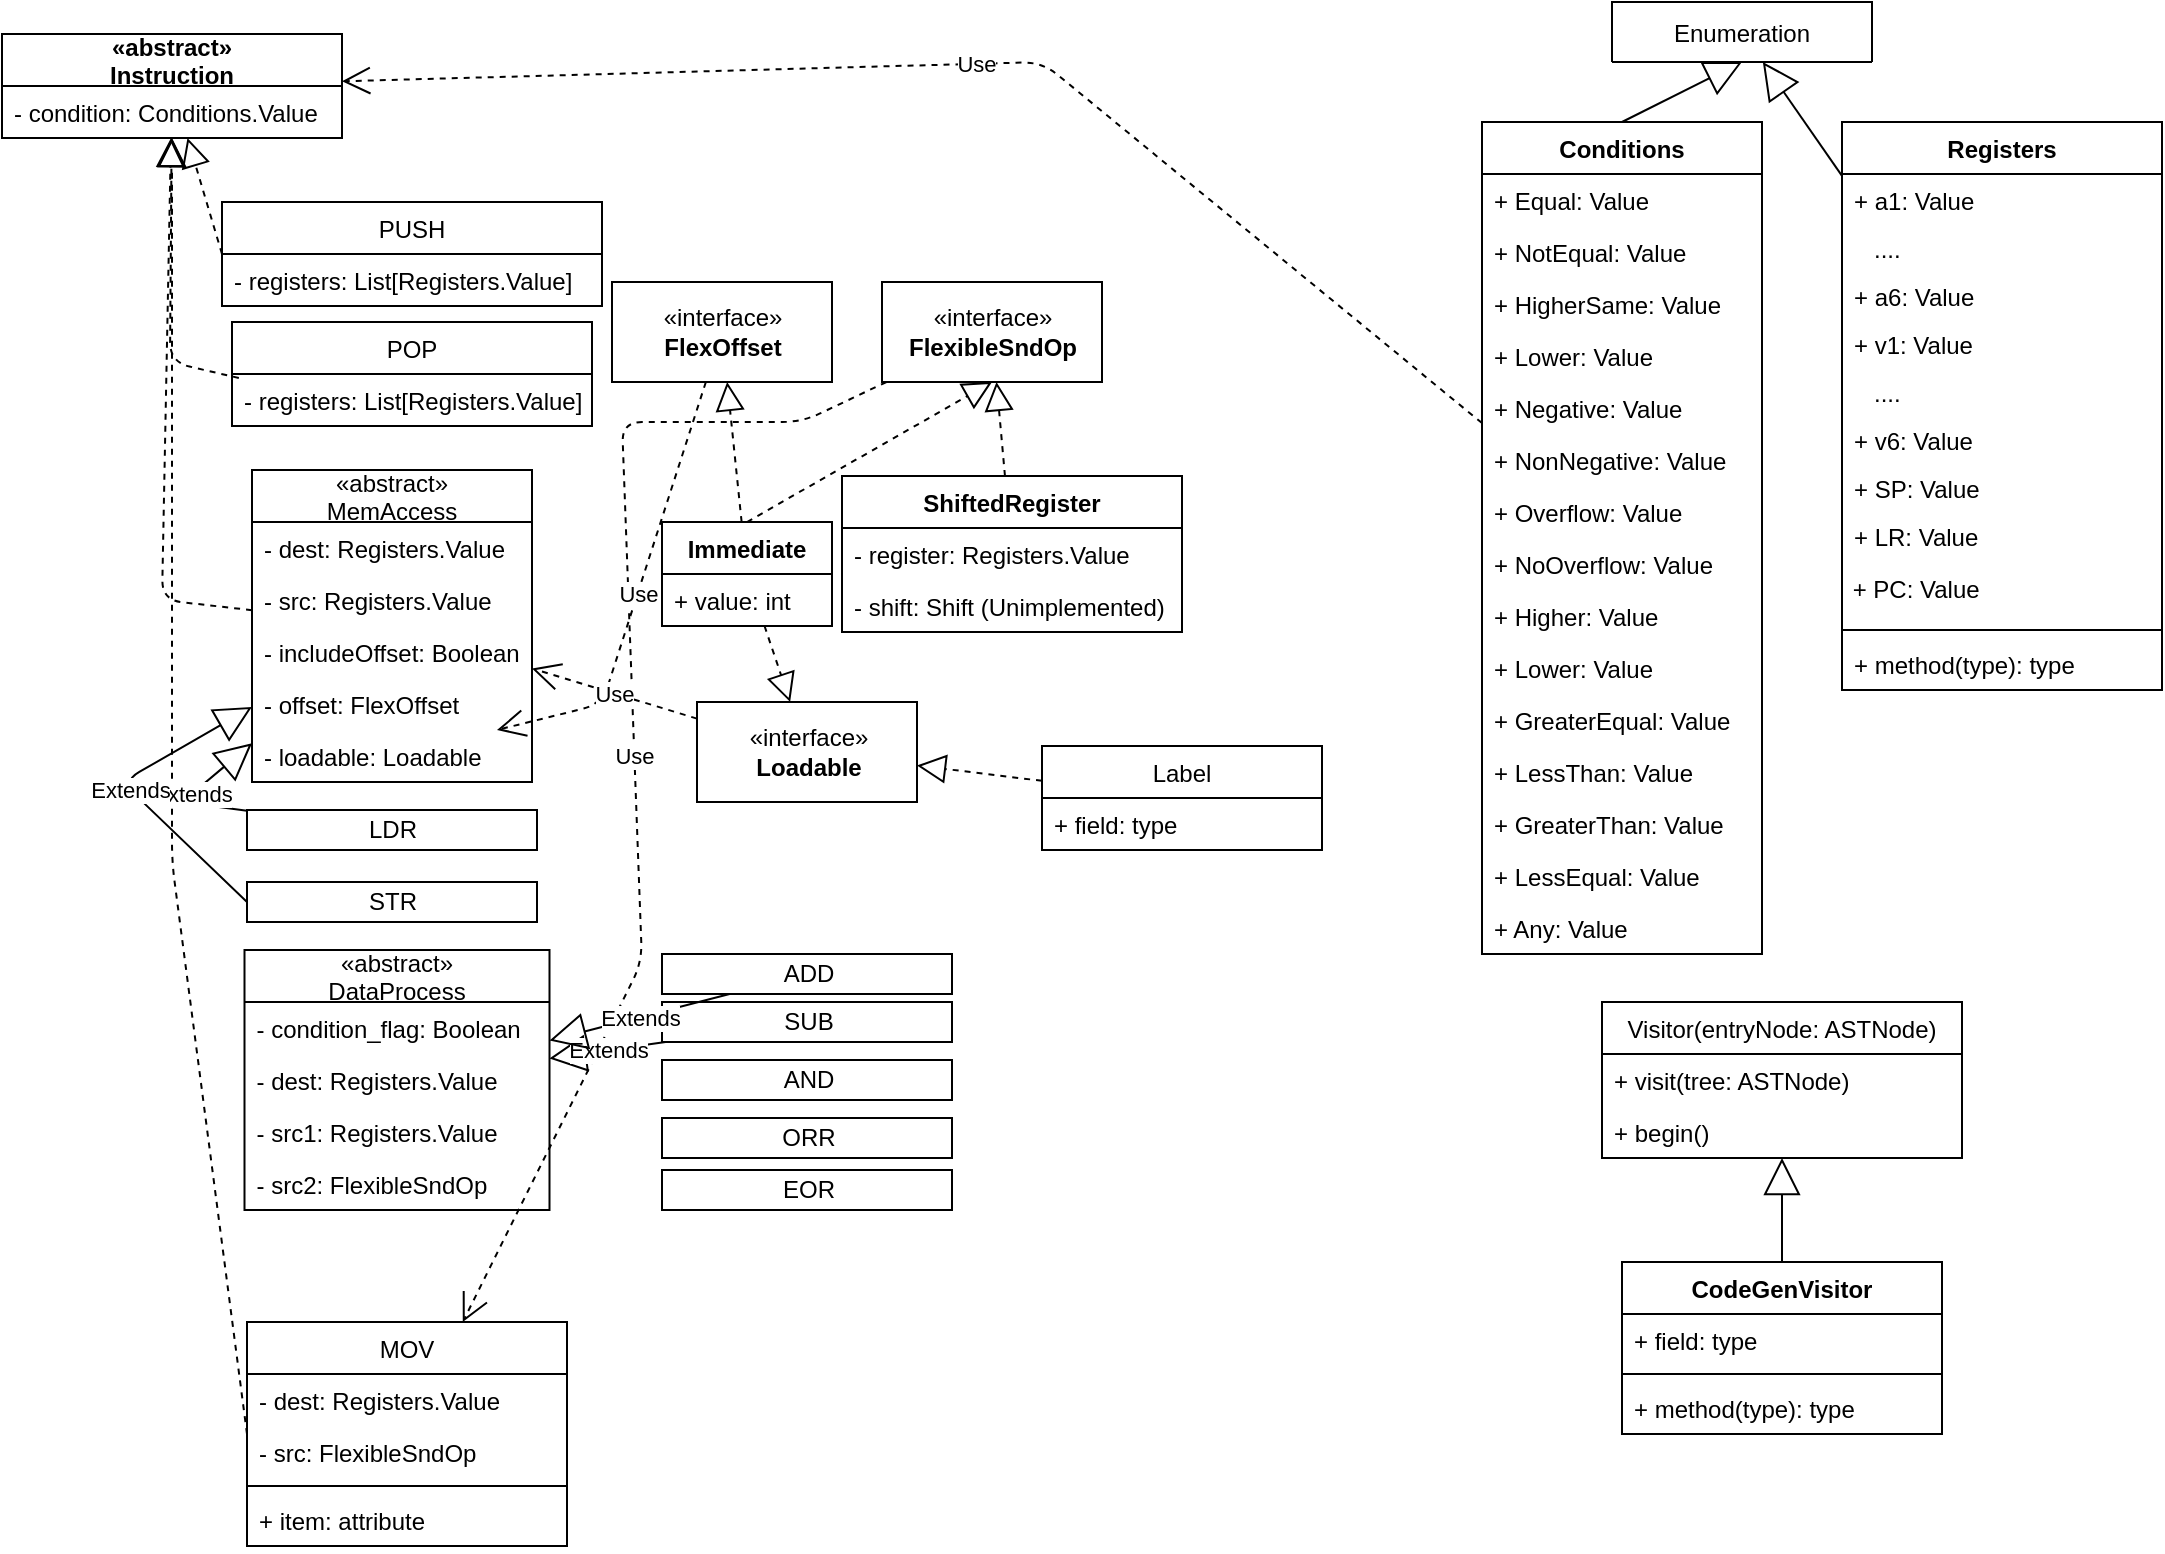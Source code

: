 <mxfile version="12.7.0" type="device"><diagram id="C5RBs43oDa-KdzZeNtuy" name="Page-1"><mxGraphModel dx="1355" dy="725" grid="1" gridSize="10" guides="1" tooltips="1" connect="1" arrows="1" fold="1" page="1" pageScale="1" pageWidth="1654" pageHeight="1169" math="0" shadow="0"><root><mxCell id="WIyWlLk6GJQsqaUBKTNV-0"/><mxCell id="WIyWlLk6GJQsqaUBKTNV-1" parent="WIyWlLk6GJQsqaUBKTNV-0"/><mxCell id="_o6cp8vwqHWBX1UMUUxe-0" value="CodeGenVisitor" style="swimlane;fontStyle=1;align=center;verticalAlign=top;childLayout=stackLayout;horizontal=1;startSize=26;horizontalStack=0;resizeParent=1;resizeParentMax=0;resizeLast=0;collapsible=1;marginBottom=0;" parent="WIyWlLk6GJQsqaUBKTNV-1" vertex="1"><mxGeometry x="810" y="640" width="160" height="86" as="geometry"/></mxCell><mxCell id="_o6cp8vwqHWBX1UMUUxe-1" value="+ field: type" style="text;strokeColor=none;fillColor=none;align=left;verticalAlign=top;spacingLeft=4;spacingRight=4;overflow=hidden;rotatable=0;points=[[0,0.5],[1,0.5]];portConstraint=eastwest;" parent="_o6cp8vwqHWBX1UMUUxe-0" vertex="1"><mxGeometry y="26" width="160" height="26" as="geometry"/></mxCell><mxCell id="_o6cp8vwqHWBX1UMUUxe-2" value="" style="line;strokeWidth=1;fillColor=none;align=left;verticalAlign=middle;spacingTop=-1;spacingLeft=3;spacingRight=3;rotatable=0;labelPosition=right;points=[];portConstraint=eastwest;" parent="_o6cp8vwqHWBX1UMUUxe-0" vertex="1"><mxGeometry y="52" width="160" height="8" as="geometry"/></mxCell><mxCell id="_o6cp8vwqHWBX1UMUUxe-3" value="+ method(type): type" style="text;strokeColor=none;fillColor=none;align=left;verticalAlign=top;spacingLeft=4;spacingRight=4;overflow=hidden;rotatable=0;points=[[0,0.5],[1,0.5]];portConstraint=eastwest;" parent="_o6cp8vwqHWBX1UMUUxe-0" vertex="1"><mxGeometry y="60" width="160" height="26" as="geometry"/></mxCell><mxCell id="_o6cp8vwqHWBX1UMUUxe-4" value="Visitor(entryNode: ASTNode)" style="swimlane;fontStyle=0;childLayout=stackLayout;horizontal=1;startSize=26;fillColor=none;horizontalStack=0;resizeParent=1;resizeParentMax=0;resizeLast=0;collapsible=1;marginBottom=0;" parent="WIyWlLk6GJQsqaUBKTNV-1" vertex="1"><mxGeometry x="800" y="510" width="180" height="78" as="geometry"/></mxCell><mxCell id="_o6cp8vwqHWBX1UMUUxe-5" value="+ visit(tree: ASTNode)" style="text;strokeColor=none;fillColor=none;align=left;verticalAlign=top;spacingLeft=4;spacingRight=4;overflow=hidden;rotatable=0;points=[[0,0.5],[1,0.5]];portConstraint=eastwest;" parent="_o6cp8vwqHWBX1UMUUxe-4" vertex="1"><mxGeometry y="26" width="180" height="26" as="geometry"/></mxCell><mxCell id="_o6cp8vwqHWBX1UMUUxe-6" value="+ begin()" style="text;strokeColor=none;fillColor=none;align=left;verticalAlign=top;spacingLeft=4;spacingRight=4;overflow=hidden;rotatable=0;points=[[0,0.5],[1,0.5]];portConstraint=eastwest;" parent="_o6cp8vwqHWBX1UMUUxe-4" vertex="1"><mxGeometry y="52" width="180" height="26" as="geometry"/></mxCell><mxCell id="_o6cp8vwqHWBX1UMUUxe-9" value="" style="endArrow=block;endSize=16;endFill=0;html=1;exitX=0.5;exitY=0;exitDx=0;exitDy=0;" parent="WIyWlLk6GJQsqaUBKTNV-1" source="_o6cp8vwqHWBX1UMUUxe-0" target="_o6cp8vwqHWBX1UMUUxe-6" edge="1"><mxGeometry width="160" relative="1" as="geometry"><mxPoint x="390" y="270" as="sourcePoint"/><mxPoint x="300" y="430" as="targetPoint"/></mxGeometry></mxCell><mxCell id="_o6cp8vwqHWBX1UMUUxe-14" value="Registers" style="swimlane;fontStyle=1;align=center;verticalAlign=top;childLayout=stackLayout;horizontal=1;startSize=26;horizontalStack=0;resizeParent=1;resizeParentMax=0;resizeLast=0;collapsible=1;marginBottom=0;" parent="WIyWlLk6GJQsqaUBKTNV-1" vertex="1"><mxGeometry x="920" y="70" width="160" height="284" as="geometry"/></mxCell><mxCell id="_o6cp8vwqHWBX1UMUUxe-15" value="+ a1: Value" style="text;strokeColor=none;fillColor=none;align=left;verticalAlign=top;spacingLeft=4;spacingRight=4;overflow=hidden;rotatable=0;points=[[0,0.5],[1,0.5]];portConstraint=eastwest;" parent="_o6cp8vwqHWBX1UMUUxe-14" vertex="1"><mxGeometry y="26" width="160" height="24" as="geometry"/></mxCell><mxCell id="_o6cp8vwqHWBX1UMUUxe-28" value="   ...." style="text;strokeColor=none;fillColor=none;align=left;verticalAlign=top;spacingLeft=4;spacingRight=4;overflow=hidden;rotatable=0;points=[[0,0.5],[1,0.5]];portConstraint=eastwest;" parent="_o6cp8vwqHWBX1UMUUxe-14" vertex="1"><mxGeometry y="50" width="160" height="24" as="geometry"/></mxCell><mxCell id="_o6cp8vwqHWBX1UMUUxe-26" value="+ a6: Value" style="text;strokeColor=none;fillColor=none;align=left;verticalAlign=top;spacingLeft=4;spacingRight=4;overflow=hidden;rotatable=0;points=[[0,0.5],[1,0.5]];portConstraint=eastwest;" parent="_o6cp8vwqHWBX1UMUUxe-14" vertex="1"><mxGeometry y="74" width="160" height="24" as="geometry"/></mxCell><mxCell id="_o6cp8vwqHWBX1UMUUxe-29" value="+ v1: Value" style="text;strokeColor=none;fillColor=none;align=left;verticalAlign=top;spacingLeft=4;spacingRight=4;overflow=hidden;rotatable=0;points=[[0,0.5],[1,0.5]];portConstraint=eastwest;" parent="_o6cp8vwqHWBX1UMUUxe-14" vertex="1"><mxGeometry y="98" width="160" height="24" as="geometry"/></mxCell><mxCell id="_o6cp8vwqHWBX1UMUUxe-25" value="   ...." style="text;strokeColor=none;fillColor=none;align=left;verticalAlign=top;spacingLeft=4;spacingRight=4;overflow=hidden;rotatable=0;points=[[0,0.5],[1,0.5]];portConstraint=eastwest;" parent="_o6cp8vwqHWBX1UMUUxe-14" vertex="1"><mxGeometry y="122" width="160" height="24" as="geometry"/></mxCell><mxCell id="_o6cp8vwqHWBX1UMUUxe-27" value="+ v6: Value" style="text;strokeColor=none;fillColor=none;align=left;verticalAlign=top;spacingLeft=4;spacingRight=4;overflow=hidden;rotatable=0;points=[[0,0.5],[1,0.5]];portConstraint=eastwest;" parent="_o6cp8vwqHWBX1UMUUxe-14" vertex="1"><mxGeometry y="146" width="160" height="24" as="geometry"/></mxCell><mxCell id="_o6cp8vwqHWBX1UMUUxe-30" value="+ SP: Value" style="text;strokeColor=none;fillColor=none;align=left;verticalAlign=top;spacingLeft=4;spacingRight=4;overflow=hidden;rotatable=0;points=[[0,0.5],[1,0.5]];portConstraint=eastwest;" parent="_o6cp8vwqHWBX1UMUUxe-14" vertex="1"><mxGeometry y="170" width="160" height="24" as="geometry"/></mxCell><mxCell id="_o6cp8vwqHWBX1UMUUxe-36" value="+ LR: Value" style="text;strokeColor=none;fillColor=none;align=left;verticalAlign=top;spacingLeft=4;spacingRight=4;overflow=hidden;rotatable=0;points=[[0,0.5],[1,0.5]];portConstraint=eastwest;" parent="_o6cp8vwqHWBX1UMUUxe-14" vertex="1"><mxGeometry y="194" width="160" height="26" as="geometry"/></mxCell><mxCell id="_o6cp8vwqHWBX1UMUUxe-37" value="&amp;nbsp;+ PC: Value" style="text;html=1;" parent="_o6cp8vwqHWBX1UMUUxe-14" vertex="1"><mxGeometry y="220" width="160" height="30" as="geometry"/></mxCell><mxCell id="_o6cp8vwqHWBX1UMUUxe-16" value="" style="line;strokeWidth=1;fillColor=none;align=left;verticalAlign=middle;spacingTop=-1;spacingLeft=3;spacingRight=3;rotatable=0;labelPosition=right;points=[];portConstraint=eastwest;" parent="_o6cp8vwqHWBX1UMUUxe-14" vertex="1"><mxGeometry y="250" width="160" height="8" as="geometry"/></mxCell><mxCell id="_o6cp8vwqHWBX1UMUUxe-17" value="+ method(type): type" style="text;strokeColor=none;fillColor=none;align=left;verticalAlign=top;spacingLeft=4;spacingRight=4;overflow=hidden;rotatable=0;points=[[0,0.5],[1,0.5]];portConstraint=eastwest;" parent="_o6cp8vwqHWBX1UMUUxe-14" vertex="1"><mxGeometry y="258" width="160" height="26" as="geometry"/></mxCell><mxCell id="_o6cp8vwqHWBX1UMUUxe-18" value="Enumeration" style="swimlane;fontStyle=0;childLayout=stackLayout;horizontal=1;startSize=52;fillColor=none;horizontalStack=0;resizeParent=1;resizeParentMax=0;resizeLast=0;collapsible=1;marginBottom=0;" parent="WIyWlLk6GJQsqaUBKTNV-1" vertex="1"><mxGeometry x="805" y="10" width="130" height="30" as="geometry"><mxRectangle x="585" y="124" width="100" height="52" as="alternateBounds"/></mxGeometry></mxCell><mxCell id="_o6cp8vwqHWBX1UMUUxe-22" value="" style="endArrow=block;endSize=16;endFill=0;html=1;" parent="WIyWlLk6GJQsqaUBKTNV-1" source="_o6cp8vwqHWBX1UMUUxe-14" target="_o6cp8vwqHWBX1UMUUxe-18" edge="1"><mxGeometry width="160" relative="1" as="geometry"><mxPoint x="669.5" y="221" as="sourcePoint"/><mxPoint x="720" y="190" as="targetPoint"/></mxGeometry></mxCell><mxCell id="_o6cp8vwqHWBX1UMUUxe-32" value="PUSH" style="swimlane;fontStyle=0;childLayout=stackLayout;horizontal=1;startSize=26;fillColor=none;horizontalStack=0;resizeParent=1;resizeParentMax=0;resizeLast=0;collapsible=1;marginBottom=0;" parent="WIyWlLk6GJQsqaUBKTNV-1" vertex="1"><mxGeometry x="110" y="110" width="190" height="52" as="geometry"/></mxCell><mxCell id="_o6cp8vwqHWBX1UMUUxe-33" value="- registers: List[Registers.Value]" style="text;strokeColor=none;fillColor=none;align=left;verticalAlign=top;spacingLeft=4;spacingRight=4;overflow=hidden;rotatable=0;points=[[0,0.5],[1,0.5]];portConstraint=eastwest;" parent="_o6cp8vwqHWBX1UMUUxe-32" vertex="1"><mxGeometry y="26" width="190" height="26" as="geometry"/></mxCell><mxCell id="_o6cp8vwqHWBX1UMUUxe-47" value="" style="endArrow=block;dashed=1;endFill=0;endSize=12;html=1;exitX=0;exitY=0.5;exitDx=0;exitDy=0;" parent="WIyWlLk6GJQsqaUBKTNV-1" source="_o6cp8vwqHWBX1UMUUxe-32" target="_o6cp8vwqHWBX1UMUUxe-86" edge="1"><mxGeometry width="160" relative="1" as="geometry"><mxPoint x="100" y="255" as="sourcePoint"/><mxPoint x="71.96" y="103.012" as="targetPoint"/><Array as="points"/></mxGeometry></mxCell><mxCell id="_o6cp8vwqHWBX1UMUUxe-55" value="" style="endArrow=block;dashed=1;endFill=0;endSize=12;html=1;exitX=0.019;exitY=0.077;exitDx=0;exitDy=0;exitPerimeter=0;" parent="WIyWlLk6GJQsqaUBKTNV-1" source="_o6cp8vwqHWBX1UMUUxe-58" target="_o6cp8vwqHWBX1UMUUxe-86" edge="1"><mxGeometry width="160" relative="1" as="geometry"><mxPoint x="65" y="380" as="sourcePoint"/><mxPoint x="70" y="104" as="targetPoint"/><Array as="points"><mxPoint x="84" y="190"/></Array></mxGeometry></mxCell><mxCell id="_o6cp8vwqHWBX1UMUUxe-57" value="POP" style="swimlane;fontStyle=0;childLayout=stackLayout;horizontal=1;startSize=26;fillColor=none;horizontalStack=0;resizeParent=1;resizeParentMax=0;resizeLast=0;collapsible=1;marginBottom=0;" parent="WIyWlLk6GJQsqaUBKTNV-1" vertex="1"><mxGeometry x="115" y="170" width="180" height="52" as="geometry"/></mxCell><mxCell id="_o6cp8vwqHWBX1UMUUxe-58" value="- registers: List[Registers.Value]" style="text;strokeColor=none;fillColor=none;align=left;verticalAlign=top;spacingLeft=4;spacingRight=4;overflow=hidden;rotatable=0;points=[[0,0.5],[1,0.5]];portConstraint=eastwest;" parent="_o6cp8vwqHWBX1UMUUxe-57" vertex="1"><mxGeometry y="26" width="180" height="26" as="geometry"/></mxCell><mxCell id="_o6cp8vwqHWBX1UMUUxe-59" value="MOV" style="swimlane;fontStyle=0;childLayout=stackLayout;horizontal=1;startSize=26;fillColor=none;horizontalStack=0;resizeParent=1;resizeParentMax=0;resizeLast=0;collapsible=1;marginBottom=0;" parent="WIyWlLk6GJQsqaUBKTNV-1" vertex="1"><mxGeometry x="122.5" y="670" width="160" height="112" as="geometry"/></mxCell><mxCell id="_o6cp8vwqHWBX1UMUUxe-62" value="- dest: Registers.Value" style="text;strokeColor=none;fillColor=none;align=left;verticalAlign=top;spacingLeft=4;spacingRight=4;overflow=hidden;rotatable=0;points=[[0,0.5],[1,0.5]];portConstraint=eastwest;" parent="_o6cp8vwqHWBX1UMUUxe-59" vertex="1"><mxGeometry y="26" width="160" height="26" as="geometry"/></mxCell><mxCell id="_o6cp8vwqHWBX1UMUUxe-60" value="- src: FlexibleSndOp" style="text;strokeColor=none;fillColor=none;align=left;verticalAlign=top;spacingLeft=4;spacingRight=4;overflow=hidden;rotatable=0;points=[[0,0.5],[1,0.5]];portConstraint=eastwest;" parent="_o6cp8vwqHWBX1UMUUxe-59" vertex="1"><mxGeometry y="52" width="160" height="26" as="geometry"/></mxCell><mxCell id="_o6cp8vwqHWBX1UMUUxe-66" value="" style="line;strokeWidth=1;fillColor=none;align=left;verticalAlign=middle;spacingTop=-1;spacingLeft=3;spacingRight=3;rotatable=0;labelPosition=right;points=[];portConstraint=eastwest;" parent="_o6cp8vwqHWBX1UMUUxe-59" vertex="1"><mxGeometry y="78" width="160" height="8" as="geometry"/></mxCell><mxCell id="_o6cp8vwqHWBX1UMUUxe-67" value="+ item: attribute" style="text;strokeColor=none;fillColor=none;align=left;verticalAlign=top;spacingLeft=4;spacingRight=4;overflow=hidden;rotatable=0;points=[[0,0.5],[1,0.5]];portConstraint=eastwest;" parent="_o6cp8vwqHWBX1UMUUxe-59" vertex="1"><mxGeometry y="86" width="160" height="26" as="geometry"/></mxCell><mxCell id="_o6cp8vwqHWBX1UMUUxe-61" value="" style="endArrow=block;dashed=1;endFill=0;endSize=12;html=1;exitX=0;exitY=0.5;exitDx=0;exitDy=0;" parent="WIyWlLk6GJQsqaUBKTNV-1" source="_o6cp8vwqHWBX1UMUUxe-59" target="_o6cp8vwqHWBX1UMUUxe-86" edge="1"><mxGeometry width="160" relative="1" as="geometry"><mxPoint x="10" y="440" as="sourcePoint"/><mxPoint x="69.02" y="110.006" as="targetPoint"/><Array as="points"><mxPoint x="85" y="440"/></Array></mxGeometry></mxCell><mxCell id="_o6cp8vwqHWBX1UMUUxe-64" value="«interface»&lt;br&gt;&lt;b&gt;FlexibleSndOp&lt;/b&gt;" style="html=1;" parent="WIyWlLk6GJQsqaUBKTNV-1" vertex="1"><mxGeometry x="440" y="150" width="110" height="50" as="geometry"/></mxCell><mxCell id="_o6cp8vwqHWBX1UMUUxe-68" value="Conditions" style="swimlane;fontStyle=1;childLayout=stackLayout;horizontal=1;startSize=26;fillColor=none;horizontalStack=0;resizeParent=1;resizeParentMax=0;resizeLast=0;collapsible=1;marginBottom=0;" parent="WIyWlLk6GJQsqaUBKTNV-1" vertex="1"><mxGeometry x="740" y="70" width="140" height="416" as="geometry"/></mxCell><mxCell id="_o6cp8vwqHWBX1UMUUxe-69" value="+ Equal: Value" style="text;strokeColor=none;fillColor=none;align=left;verticalAlign=top;spacingLeft=4;spacingRight=4;overflow=hidden;rotatable=0;points=[[0,0.5],[1,0.5]];portConstraint=eastwest;" parent="_o6cp8vwqHWBX1UMUUxe-68" vertex="1"><mxGeometry y="26" width="140" height="26" as="geometry"/></mxCell><mxCell id="_o6cp8vwqHWBX1UMUUxe-70" value="+ NotEqual: Value" style="text;strokeColor=none;fillColor=none;align=left;verticalAlign=top;spacingLeft=4;spacingRight=4;overflow=hidden;rotatable=0;points=[[0,0.5],[1,0.5]];portConstraint=eastwest;" parent="_o6cp8vwqHWBX1UMUUxe-68" vertex="1"><mxGeometry y="52" width="140" height="26" as="geometry"/></mxCell><mxCell id="_o6cp8vwqHWBX1UMUUxe-71" value="+ HigherSame: Value" style="text;strokeColor=none;fillColor=none;align=left;verticalAlign=top;spacingLeft=4;spacingRight=4;overflow=hidden;rotatable=0;points=[[0,0.5],[1,0.5]];portConstraint=eastwest;" parent="_o6cp8vwqHWBX1UMUUxe-68" vertex="1"><mxGeometry y="78" width="140" height="26" as="geometry"/></mxCell><mxCell id="_o6cp8vwqHWBX1UMUUxe-74" value="+ Lower: Value" style="text;strokeColor=none;fillColor=none;align=left;verticalAlign=top;spacingLeft=4;spacingRight=4;overflow=hidden;rotatable=0;points=[[0,0.5],[1,0.5]];portConstraint=eastwest;" parent="_o6cp8vwqHWBX1UMUUxe-68" vertex="1"><mxGeometry y="104" width="140" height="26" as="geometry"/></mxCell><mxCell id="_o6cp8vwqHWBX1UMUUxe-75" value="+ Negative: Value" style="text;strokeColor=none;fillColor=none;align=left;verticalAlign=top;spacingLeft=4;spacingRight=4;overflow=hidden;rotatable=0;points=[[0,0.5],[1,0.5]];portConstraint=eastwest;" parent="_o6cp8vwqHWBX1UMUUxe-68" vertex="1"><mxGeometry y="130" width="140" height="26" as="geometry"/></mxCell><mxCell id="_o6cp8vwqHWBX1UMUUxe-76" value="+ NonNegative: Value" style="text;strokeColor=none;fillColor=none;align=left;verticalAlign=top;spacingLeft=4;spacingRight=4;overflow=hidden;rotatable=0;points=[[0,0.5],[1,0.5]];portConstraint=eastwest;" parent="_o6cp8vwqHWBX1UMUUxe-68" vertex="1"><mxGeometry y="156" width="140" height="26" as="geometry"/></mxCell><mxCell id="_o6cp8vwqHWBX1UMUUxe-77" value="+ Overflow: Value" style="text;strokeColor=none;fillColor=none;align=left;verticalAlign=top;spacingLeft=4;spacingRight=4;overflow=hidden;rotatable=0;points=[[0,0.5],[1,0.5]];portConstraint=eastwest;" parent="_o6cp8vwqHWBX1UMUUxe-68" vertex="1"><mxGeometry y="182" width="140" height="26" as="geometry"/></mxCell><mxCell id="_o6cp8vwqHWBX1UMUUxe-78" value="+ NoOverflow: Value" style="text;strokeColor=none;fillColor=none;align=left;verticalAlign=top;spacingLeft=4;spacingRight=4;overflow=hidden;rotatable=0;points=[[0,0.5],[1,0.5]];portConstraint=eastwest;" parent="_o6cp8vwqHWBX1UMUUxe-68" vertex="1"><mxGeometry y="208" width="140" height="26" as="geometry"/></mxCell><mxCell id="_o6cp8vwqHWBX1UMUUxe-79" value="+ Higher: Value" style="text;strokeColor=none;fillColor=none;align=left;verticalAlign=top;spacingLeft=4;spacingRight=4;overflow=hidden;rotatable=0;points=[[0,0.5],[1,0.5]];portConstraint=eastwest;" parent="_o6cp8vwqHWBX1UMUUxe-68" vertex="1"><mxGeometry y="234" width="140" height="26" as="geometry"/></mxCell><mxCell id="_o6cp8vwqHWBX1UMUUxe-80" value="+ Lower: Value" style="text;strokeColor=none;fillColor=none;align=left;verticalAlign=top;spacingLeft=4;spacingRight=4;overflow=hidden;rotatable=0;points=[[0,0.5],[1,0.5]];portConstraint=eastwest;" parent="_o6cp8vwqHWBX1UMUUxe-68" vertex="1"><mxGeometry y="260" width="140" height="26" as="geometry"/></mxCell><mxCell id="_o6cp8vwqHWBX1UMUUxe-81" value="+ GreaterEqual: Value" style="text;strokeColor=none;fillColor=none;align=left;verticalAlign=top;spacingLeft=4;spacingRight=4;overflow=hidden;rotatable=0;points=[[0,0.5],[1,0.5]];portConstraint=eastwest;" parent="_o6cp8vwqHWBX1UMUUxe-68" vertex="1"><mxGeometry y="286" width="140" height="26" as="geometry"/></mxCell><mxCell id="_o6cp8vwqHWBX1UMUUxe-82" value="+ LessThan: Value" style="text;strokeColor=none;fillColor=none;align=left;verticalAlign=top;spacingLeft=4;spacingRight=4;overflow=hidden;rotatable=0;points=[[0,0.5],[1,0.5]];portConstraint=eastwest;" parent="_o6cp8vwqHWBX1UMUUxe-68" vertex="1"><mxGeometry y="312" width="140" height="26" as="geometry"/></mxCell><mxCell id="_o6cp8vwqHWBX1UMUUxe-83" value="+ GreaterThan: Value" style="text;strokeColor=none;fillColor=none;align=left;verticalAlign=top;spacingLeft=4;spacingRight=4;overflow=hidden;rotatable=0;points=[[0,0.5],[1,0.5]];portConstraint=eastwest;" parent="_o6cp8vwqHWBX1UMUUxe-68" vertex="1"><mxGeometry y="338" width="140" height="26" as="geometry"/></mxCell><mxCell id="_o6cp8vwqHWBX1UMUUxe-84" value="+ LessEqual: Value" style="text;strokeColor=none;fillColor=none;align=left;verticalAlign=top;spacingLeft=4;spacingRight=4;overflow=hidden;rotatable=0;points=[[0,0.5],[1,0.5]];portConstraint=eastwest;" parent="_o6cp8vwqHWBX1UMUUxe-68" vertex="1"><mxGeometry y="364" width="140" height="26" as="geometry"/></mxCell><mxCell id="_o6cp8vwqHWBX1UMUUxe-85" value="+ Any: Value" style="text;strokeColor=none;fillColor=none;align=left;verticalAlign=top;spacingLeft=4;spacingRight=4;overflow=hidden;rotatable=0;points=[[0,0.5],[1,0.5]];portConstraint=eastwest;" parent="_o6cp8vwqHWBX1UMUUxe-68" vertex="1"><mxGeometry y="390" width="140" height="26" as="geometry"/></mxCell><mxCell id="_o6cp8vwqHWBX1UMUUxe-73" value="" style="endArrow=block;endSize=16;endFill=0;html=1;entryX=0.5;entryY=1;entryDx=0;entryDy=0;exitX=0.5;exitY=0;exitDx=0;exitDy=0;" parent="WIyWlLk6GJQsqaUBKTNV-1" source="_o6cp8vwqHWBX1UMUUxe-68" target="_o6cp8vwqHWBX1UMUUxe-18" edge="1"><mxGeometry width="160" relative="1" as="geometry"><mxPoint x="730" y="120" as="sourcePoint"/><mxPoint x="730" y="70" as="targetPoint"/></mxGeometry></mxCell><mxCell id="_o6cp8vwqHWBX1UMUUxe-86" value="«abstract»&#10;Instruction" style="swimlane;fontStyle=1;childLayout=stackLayout;horizontal=1;startSize=26;fillColor=none;horizontalStack=0;resizeParent=1;resizeParentMax=0;resizeLast=0;collapsible=1;marginBottom=0;" parent="WIyWlLk6GJQsqaUBKTNV-1" vertex="1"><mxGeometry y="26" width="170" height="52" as="geometry"/></mxCell><mxCell id="_o6cp8vwqHWBX1UMUUxe-87" value="- condition: Conditions.Value" style="text;strokeColor=none;fillColor=none;align=left;verticalAlign=top;spacingLeft=4;spacingRight=4;overflow=hidden;rotatable=0;points=[[0,0.5],[1,0.5]];portConstraint=eastwest;" parent="_o6cp8vwqHWBX1UMUUxe-86" vertex="1"><mxGeometry y="26" width="170" height="26" as="geometry"/></mxCell><mxCell id="_o6cp8vwqHWBX1UMUUxe-90" value="Use" style="endArrow=open;endSize=12;dashed=1;html=1;" parent="WIyWlLk6GJQsqaUBKTNV-1" source="_o6cp8vwqHWBX1UMUUxe-68" target="_o6cp8vwqHWBX1UMUUxe-86" edge="1"><mxGeometry width="160" relative="1" as="geometry"><mxPoint x="550" y="110" as="sourcePoint"/><mxPoint x="550" y="62" as="targetPoint"/><Array as="points"><mxPoint x="520" y="40"/></Array></mxGeometry></mxCell><mxCell id="_o6cp8vwqHWBX1UMUUxe-91" value="Immediate" style="swimlane;fontStyle=1;align=center;verticalAlign=top;childLayout=stackLayout;horizontal=1;startSize=26;horizontalStack=0;resizeParent=1;resizeParentMax=0;resizeLast=0;collapsible=1;marginBottom=0;" parent="WIyWlLk6GJQsqaUBKTNV-1" vertex="1"><mxGeometry x="330" y="270" width="85" height="52" as="geometry"><mxRectangle x="330" y="270" width="90" height="26" as="alternateBounds"/></mxGeometry></mxCell><mxCell id="_o6cp8vwqHWBX1UMUUxe-92" value="+ value: int" style="text;strokeColor=none;fillColor=none;align=left;verticalAlign=top;spacingLeft=4;spacingRight=4;overflow=hidden;rotatable=0;points=[[0,0.5],[1,0.5]];portConstraint=eastwest;" parent="_o6cp8vwqHWBX1UMUUxe-91" vertex="1"><mxGeometry y="26" width="85" height="26" as="geometry"/></mxCell><mxCell id="_o6cp8vwqHWBX1UMUUxe-95" value="" style="endArrow=block;dashed=1;endFill=0;endSize=12;html=1;entryX=0.5;entryY=1;entryDx=0;entryDy=0;exitX=0.5;exitY=0;exitDx=0;exitDy=0;" parent="WIyWlLk6GJQsqaUBKTNV-1" source="_o6cp8vwqHWBX1UMUUxe-91" target="_o6cp8vwqHWBX1UMUUxe-64" edge="1"><mxGeometry width="160" relative="1" as="geometry"><mxPoint x="315" y="257.5" as="sourcePoint"/><mxPoint x="475" y="257.5" as="targetPoint"/></mxGeometry></mxCell><mxCell id="_o6cp8vwqHWBX1UMUUxe-97" value="Use" style="endArrow=open;endSize=12;dashed=1;html=1;" parent="WIyWlLk6GJQsqaUBKTNV-1" source="_o6cp8vwqHWBX1UMUUxe-64" target="_o6cp8vwqHWBX1UMUUxe-59" edge="1"><mxGeometry width="160" relative="1" as="geometry"><mxPoint x="210" y="420" as="sourcePoint"/><mxPoint x="370" y="420" as="targetPoint"/><Array as="points"><mxPoint x="400" y="220"/><mxPoint x="310" y="220"/><mxPoint x="320" y="490"/></Array></mxGeometry></mxCell><mxCell id="_o6cp8vwqHWBX1UMUUxe-99" value="ShiftedRegister" style="swimlane;fontStyle=1;childLayout=stackLayout;horizontal=1;startSize=26;fillColor=none;horizontalStack=0;resizeParent=1;resizeParentMax=0;resizeLast=0;collapsible=1;marginBottom=0;" parent="WIyWlLk6GJQsqaUBKTNV-1" vertex="1"><mxGeometry x="420" y="247" width="170" height="78" as="geometry"/></mxCell><mxCell id="_o6cp8vwqHWBX1UMUUxe-100" value="- register: Registers.Value" style="text;strokeColor=none;fillColor=none;align=left;verticalAlign=top;spacingLeft=4;spacingRight=4;overflow=hidden;rotatable=0;points=[[0,0.5],[1,0.5]];portConstraint=eastwest;" parent="_o6cp8vwqHWBX1UMUUxe-99" vertex="1"><mxGeometry y="26" width="170" height="26" as="geometry"/></mxCell><mxCell id="_o6cp8vwqHWBX1UMUUxe-101" value="- shift: Shift (Unimplemented)" style="text;strokeColor=none;fillColor=none;align=left;verticalAlign=top;spacingLeft=4;spacingRight=4;overflow=hidden;rotatable=0;points=[[0,0.5],[1,0.5]];portConstraint=eastwest;" parent="_o6cp8vwqHWBX1UMUUxe-99" vertex="1"><mxGeometry y="52" width="170" height="26" as="geometry"/></mxCell><mxCell id="_o6cp8vwqHWBX1UMUUxe-103" value="" style="endArrow=block;dashed=1;endFill=0;endSize=12;html=1;" parent="WIyWlLk6GJQsqaUBKTNV-1" source="_o6cp8vwqHWBX1UMUUxe-99" target="_o6cp8vwqHWBX1UMUUxe-64" edge="1"><mxGeometry width="160" relative="1" as="geometry"><mxPoint x="415" y="410" as="sourcePoint"/><mxPoint x="415" y="148" as="targetPoint"/></mxGeometry></mxCell><mxCell id="r9SOxxjKzirzOXoIj6W5-0" value="«abstract»&#10;MemAccess" style="swimlane;fontStyle=0;childLayout=stackLayout;horizontal=1;startSize=26;fillColor=none;horizontalStack=0;resizeParent=1;resizeParentMax=0;resizeLast=0;collapsible=1;marginBottom=0;" vertex="1" parent="WIyWlLk6GJQsqaUBKTNV-1"><mxGeometry x="125" y="244" width="140" height="156" as="geometry"/></mxCell><mxCell id="r9SOxxjKzirzOXoIj6W5-1" value="- dest: Registers.Value" style="text;strokeColor=none;fillColor=none;align=left;verticalAlign=top;spacingLeft=4;spacingRight=4;overflow=hidden;rotatable=0;points=[[0,0.5],[1,0.5]];portConstraint=eastwest;" vertex="1" parent="r9SOxxjKzirzOXoIj6W5-0"><mxGeometry y="26" width="140" height="26" as="geometry"/></mxCell><mxCell id="r9SOxxjKzirzOXoIj6W5-3" value="- src: Registers.Value" style="text;strokeColor=none;fillColor=none;align=left;verticalAlign=top;spacingLeft=4;spacingRight=4;overflow=hidden;rotatable=0;points=[[0,0.5],[1,0.5]];portConstraint=eastwest;" vertex="1" parent="r9SOxxjKzirzOXoIj6W5-0"><mxGeometry y="52" width="140" height="26" as="geometry"/></mxCell><mxCell id="r9SOxxjKzirzOXoIj6W5-2" value="- includeOffset: Boolean" style="text;strokeColor=none;fillColor=none;align=left;verticalAlign=top;spacingLeft=4;spacingRight=4;overflow=hidden;rotatable=0;points=[[0,0.5],[1,0.5]];portConstraint=eastwest;" vertex="1" parent="r9SOxxjKzirzOXoIj6W5-0"><mxGeometry y="78" width="140" height="26" as="geometry"/></mxCell><mxCell id="r9SOxxjKzirzOXoIj6W5-37" value="- offset: FlexOffset" style="text;strokeColor=none;fillColor=none;align=left;verticalAlign=top;spacingLeft=4;spacingRight=4;overflow=hidden;rotatable=0;points=[[0,0.5],[1,0.5]];portConstraint=eastwest;" vertex="1" parent="r9SOxxjKzirzOXoIj6W5-0"><mxGeometry y="104" width="140" height="26" as="geometry"/></mxCell><mxCell id="r9SOxxjKzirzOXoIj6W5-6" value="- loadable: Loadable" style="text;strokeColor=none;fillColor=none;align=left;verticalAlign=top;spacingLeft=4;spacingRight=4;overflow=hidden;rotatable=0;points=[[0,0.5],[1,0.5]];portConstraint=eastwest;" vertex="1" parent="r9SOxxjKzirzOXoIj6W5-0"><mxGeometry y="130" width="140" height="26" as="geometry"/></mxCell><mxCell id="r9SOxxjKzirzOXoIj6W5-5" value="" style="endArrow=block;dashed=1;endFill=0;endSize=12;html=1;" edge="1" parent="WIyWlLk6GJQsqaUBKTNV-1" source="r9SOxxjKzirzOXoIj6W5-0" target="_o6cp8vwqHWBX1UMUUxe-86"><mxGeometry width="160" relative="1" as="geometry"><mxPoint x="135" y="526" as="sourcePoint"/><mxPoint x="97.241" y="88" as="targetPoint"/><Array as="points"><mxPoint x="80" y="309"/></Array></mxGeometry></mxCell><mxCell id="r9SOxxjKzirzOXoIj6W5-7" value="«interface»&lt;br&gt;&lt;b&gt;FlexOffset&lt;/b&gt;" style="html=1;" vertex="1" parent="WIyWlLk6GJQsqaUBKTNV-1"><mxGeometry x="305" y="150" width="110" height="50" as="geometry"/></mxCell><mxCell id="r9SOxxjKzirzOXoIj6W5-12" value="" style="endArrow=block;dashed=1;endFill=0;endSize=12;html=1;" edge="1" parent="WIyWlLk6GJQsqaUBKTNV-1" source="_o6cp8vwqHWBX1UMUUxe-91" target="r9SOxxjKzirzOXoIj6W5-7"><mxGeometry width="160" relative="1" as="geometry"><mxPoint x="10" y="750" as="sourcePoint"/><mxPoint x="170" y="750" as="targetPoint"/></mxGeometry></mxCell><mxCell id="r9SOxxjKzirzOXoIj6W5-13" value="Use" style="endArrow=open;endSize=12;dashed=1;html=1;" edge="1" parent="WIyWlLk6GJQsqaUBKTNV-1" source="r9SOxxjKzirzOXoIj6W5-7" target="r9SOxxjKzirzOXoIj6W5-6"><mxGeometry width="160" relative="1" as="geometry"><mxPoint x="10" y="750" as="sourcePoint"/><mxPoint x="170" y="750" as="targetPoint"/><Array as="points"><mxPoint x="300" y="361"/></Array></mxGeometry></mxCell><mxCell id="r9SOxxjKzirzOXoIj6W5-20" value="LDR" style="html=1;" vertex="1" parent="WIyWlLk6GJQsqaUBKTNV-1"><mxGeometry x="122.5" y="414" width="145" height="20" as="geometry"/></mxCell><mxCell id="r9SOxxjKzirzOXoIj6W5-21" value="Extends" style="endArrow=block;endSize=16;endFill=0;html=1;" edge="1" parent="WIyWlLk6GJQsqaUBKTNV-1" source="r9SOxxjKzirzOXoIj6W5-20" target="r9SOxxjKzirzOXoIj6W5-0"><mxGeometry width="160" relative="1" as="geometry"><mxPoint x="10" y="750" as="sourcePoint"/><mxPoint x="170" y="750" as="targetPoint"/><Array as="points"><mxPoint x="90" y="410"/></Array></mxGeometry></mxCell><mxCell id="r9SOxxjKzirzOXoIj6W5-22" value="STR" style="html=1;" vertex="1" parent="WIyWlLk6GJQsqaUBKTNV-1"><mxGeometry x="122.5" y="450" width="145" height="20" as="geometry"/></mxCell><mxCell id="r9SOxxjKzirzOXoIj6W5-23" value="Extends" style="endArrow=block;endSize=16;endFill=0;html=1;exitX=0;exitY=0.5;exitDx=0;exitDy=0;" edge="1" parent="WIyWlLk6GJQsqaUBKTNV-1" source="r9SOxxjKzirzOXoIj6W5-22" target="r9SOxxjKzirzOXoIj6W5-0"><mxGeometry width="160" relative="1" as="geometry"><mxPoint x="135" y="416.744" as="sourcePoint"/><mxPoint x="137.426" y="384" as="targetPoint"/><Array as="points"><mxPoint x="60" y="400"/></Array></mxGeometry></mxCell><mxCell id="r9SOxxjKzirzOXoIj6W5-24" value="«abstract»&#10;DataProcess" style="swimlane;fontStyle=0;childLayout=stackLayout;horizontal=1;startSize=26;fillColor=none;horizontalStack=0;resizeParent=1;resizeParentMax=0;resizeLast=0;collapsible=1;marginBottom=0;" vertex="1" parent="WIyWlLk6GJQsqaUBKTNV-1"><mxGeometry x="121.25" y="484" width="152.5" height="130" as="geometry"/></mxCell><mxCell id="r9SOxxjKzirzOXoIj6W5-29" value="- condition_flag: Boolean" style="text;strokeColor=none;fillColor=none;align=left;verticalAlign=top;spacingLeft=4;spacingRight=4;overflow=hidden;rotatable=0;points=[[0,0.5],[1,0.5]];portConstraint=eastwest;" vertex="1" parent="r9SOxxjKzirzOXoIj6W5-24"><mxGeometry y="26" width="152.5" height="26" as="geometry"/></mxCell><mxCell id="r9SOxxjKzirzOXoIj6W5-25" value="- dest: Registers.Value" style="text;strokeColor=none;fillColor=none;align=left;verticalAlign=top;spacingLeft=4;spacingRight=4;overflow=hidden;rotatable=0;points=[[0,0.5],[1,0.5]];portConstraint=eastwest;" vertex="1" parent="r9SOxxjKzirzOXoIj6W5-24"><mxGeometry y="52" width="152.5" height="26" as="geometry"/></mxCell><mxCell id="r9SOxxjKzirzOXoIj6W5-26" value="- src1: Registers.Value" style="text;strokeColor=none;fillColor=none;align=left;verticalAlign=top;spacingLeft=4;spacingRight=4;overflow=hidden;rotatable=0;points=[[0,0.5],[1,0.5]];portConstraint=eastwest;" vertex="1" parent="r9SOxxjKzirzOXoIj6W5-24"><mxGeometry y="78" width="152.5" height="26" as="geometry"/></mxCell><mxCell id="r9SOxxjKzirzOXoIj6W5-27" value="- src2: FlexibleSndOp" style="text;strokeColor=none;fillColor=none;align=left;verticalAlign=top;spacingLeft=4;spacingRight=4;overflow=hidden;rotatable=0;points=[[0,0.5],[1,0.5]];portConstraint=eastwest;" vertex="1" parent="r9SOxxjKzirzOXoIj6W5-24"><mxGeometry y="104" width="152.5" height="26" as="geometry"/></mxCell><mxCell id="r9SOxxjKzirzOXoIj6W5-30" value="ADD" style="html=1;" vertex="1" parent="WIyWlLk6GJQsqaUBKTNV-1"><mxGeometry x="330" y="486" width="145" height="20" as="geometry"/></mxCell><mxCell id="r9SOxxjKzirzOXoIj6W5-31" value="SUB" style="html=1;" vertex="1" parent="WIyWlLk6GJQsqaUBKTNV-1"><mxGeometry x="330" y="510" width="145" height="20" as="geometry"/></mxCell><mxCell id="r9SOxxjKzirzOXoIj6W5-32" value="Extends" style="endArrow=block;endSize=16;endFill=0;html=1;" edge="1" parent="WIyWlLk6GJQsqaUBKTNV-1" source="r9SOxxjKzirzOXoIj6W5-31" target="r9SOxxjKzirzOXoIj6W5-24"><mxGeometry width="160" relative="1" as="geometry"><mxPoint x="360" y="580" as="sourcePoint"/><mxPoint x="520" y="580" as="targetPoint"/></mxGeometry></mxCell><mxCell id="r9SOxxjKzirzOXoIj6W5-33" value="Extends" style="endArrow=block;endSize=16;endFill=0;html=1;" edge="1" parent="WIyWlLk6GJQsqaUBKTNV-1" source="r9SOxxjKzirzOXoIj6W5-30" target="r9SOxxjKzirzOXoIj6W5-24"><mxGeometry width="160" relative="1" as="geometry"><mxPoint x="300" y="440.002" as="sourcePoint"/><mxPoint x="330" y="571.77" as="targetPoint"/></mxGeometry></mxCell><mxCell id="r9SOxxjKzirzOXoIj6W5-34" value="«interface»&lt;br&gt;&lt;b&gt;Loadable&lt;/b&gt;" style="html=1;" vertex="1" parent="WIyWlLk6GJQsqaUBKTNV-1"><mxGeometry x="347.5" y="360" width="110" height="50" as="geometry"/></mxCell><mxCell id="r9SOxxjKzirzOXoIj6W5-35" value="" style="endArrow=block;dashed=1;endFill=0;endSize=12;html=1;" edge="1" parent="WIyWlLk6GJQsqaUBKTNV-1" source="_o6cp8vwqHWBX1UMUUxe-91" target="r9SOxxjKzirzOXoIj6W5-34"><mxGeometry width="160" relative="1" as="geometry"><mxPoint x="510" y="370" as="sourcePoint"/><mxPoint x="530" y="440" as="targetPoint"/></mxGeometry></mxCell><mxCell id="r9SOxxjKzirzOXoIj6W5-36" value="Use" style="endArrow=open;endSize=12;dashed=1;html=1;" edge="1" parent="WIyWlLk6GJQsqaUBKTNV-1" source="r9SOxxjKzirzOXoIj6W5-34" target="r9SOxxjKzirzOXoIj6W5-0"><mxGeometry width="160" relative="1" as="geometry"><mxPoint x="500" y="420" as="sourcePoint"/><mxPoint x="660" y="420" as="targetPoint"/></mxGeometry></mxCell><mxCell id="r9SOxxjKzirzOXoIj6W5-38" value="Label" style="swimlane;fontStyle=0;childLayout=stackLayout;horizontal=1;startSize=26;fillColor=none;horizontalStack=0;resizeParent=1;resizeParentMax=0;resizeLast=0;collapsible=1;marginBottom=0;" vertex="1" parent="WIyWlLk6GJQsqaUBKTNV-1"><mxGeometry x="520" y="382" width="140" height="52" as="geometry"/></mxCell><mxCell id="r9SOxxjKzirzOXoIj6W5-39" value="+ field: type" style="text;strokeColor=none;fillColor=none;align=left;verticalAlign=top;spacingLeft=4;spacingRight=4;overflow=hidden;rotatable=0;points=[[0,0.5],[1,0.5]];portConstraint=eastwest;" vertex="1" parent="r9SOxxjKzirzOXoIj6W5-38"><mxGeometry y="26" width="140" height="26" as="geometry"/></mxCell><mxCell id="r9SOxxjKzirzOXoIj6W5-48" value="" style="endArrow=block;dashed=1;endFill=0;endSize=12;html=1;" edge="1" parent="WIyWlLk6GJQsqaUBKTNV-1" source="r9SOxxjKzirzOXoIj6W5-38" target="r9SOxxjKzirzOXoIj6W5-34"><mxGeometry width="160" relative="1" as="geometry"><mxPoint x="391.264" y="332" as="sourcePoint"/><mxPoint x="404.073" y="370" as="targetPoint"/></mxGeometry></mxCell><mxCell id="r9SOxxjKzirzOXoIj6W5-50" value="AND" style="html=1;" vertex="1" parent="WIyWlLk6GJQsqaUBKTNV-1"><mxGeometry x="330" y="539" width="145" height="20" as="geometry"/></mxCell><mxCell id="r9SOxxjKzirzOXoIj6W5-51" value="ORR" style="html=1;" vertex="1" parent="WIyWlLk6GJQsqaUBKTNV-1"><mxGeometry x="330" y="568" width="145" height="20" as="geometry"/></mxCell><mxCell id="r9SOxxjKzirzOXoIj6W5-52" value="EOR" style="html=1;" vertex="1" parent="WIyWlLk6GJQsqaUBKTNV-1"><mxGeometry x="330" y="594" width="145" height="20" as="geometry"/></mxCell></root></mxGraphModel></diagram></mxfile>